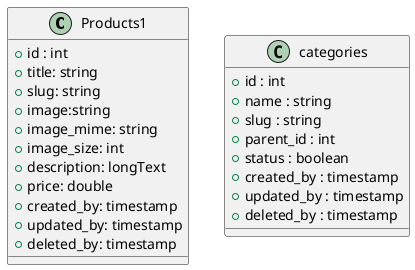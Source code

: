 @startuml

'Table Produit
'class Products2 {
'  +id : int
'  +name : string
'  +title : string
'  +thumb_image : text
'  +vendor_id : int
'  +category_id : string
'  +sub_category_id : int
'  +child_category_id : int
'  +brand_id : int
'  +quantity : int
'  +short_description : text
'  +long_description : text
'  +video_link : text
'  +sku : string
'  +price : double
'  +offer_price : double
'  +offer_start_date : date
'  +offer_end_date : date
'  +is_top : boolean
'  +is_best : boolean
'  +is_featured : boolean
'  +status : boolean
'  +seo_title : string
'  +seo_description : text
'  +is_approved : int
'
'}

class Products1
{
    +id : int
    +title: string
    +slug: string
    +image:string
    +image_mime: string
    +image_size: int
    +description: longText
    +price: double
    +created_by: timestamp
    +updated_by: timestamp
    +deleted_by: timestamp
}

class categories   {
    +id : int
    +name : string
    +slug : string
    +parent_id : int
    +status : boolean
    +created_by : timestamp
    +updated_by : timestamp
    +deleted_by : timestamp
}


@enduml
